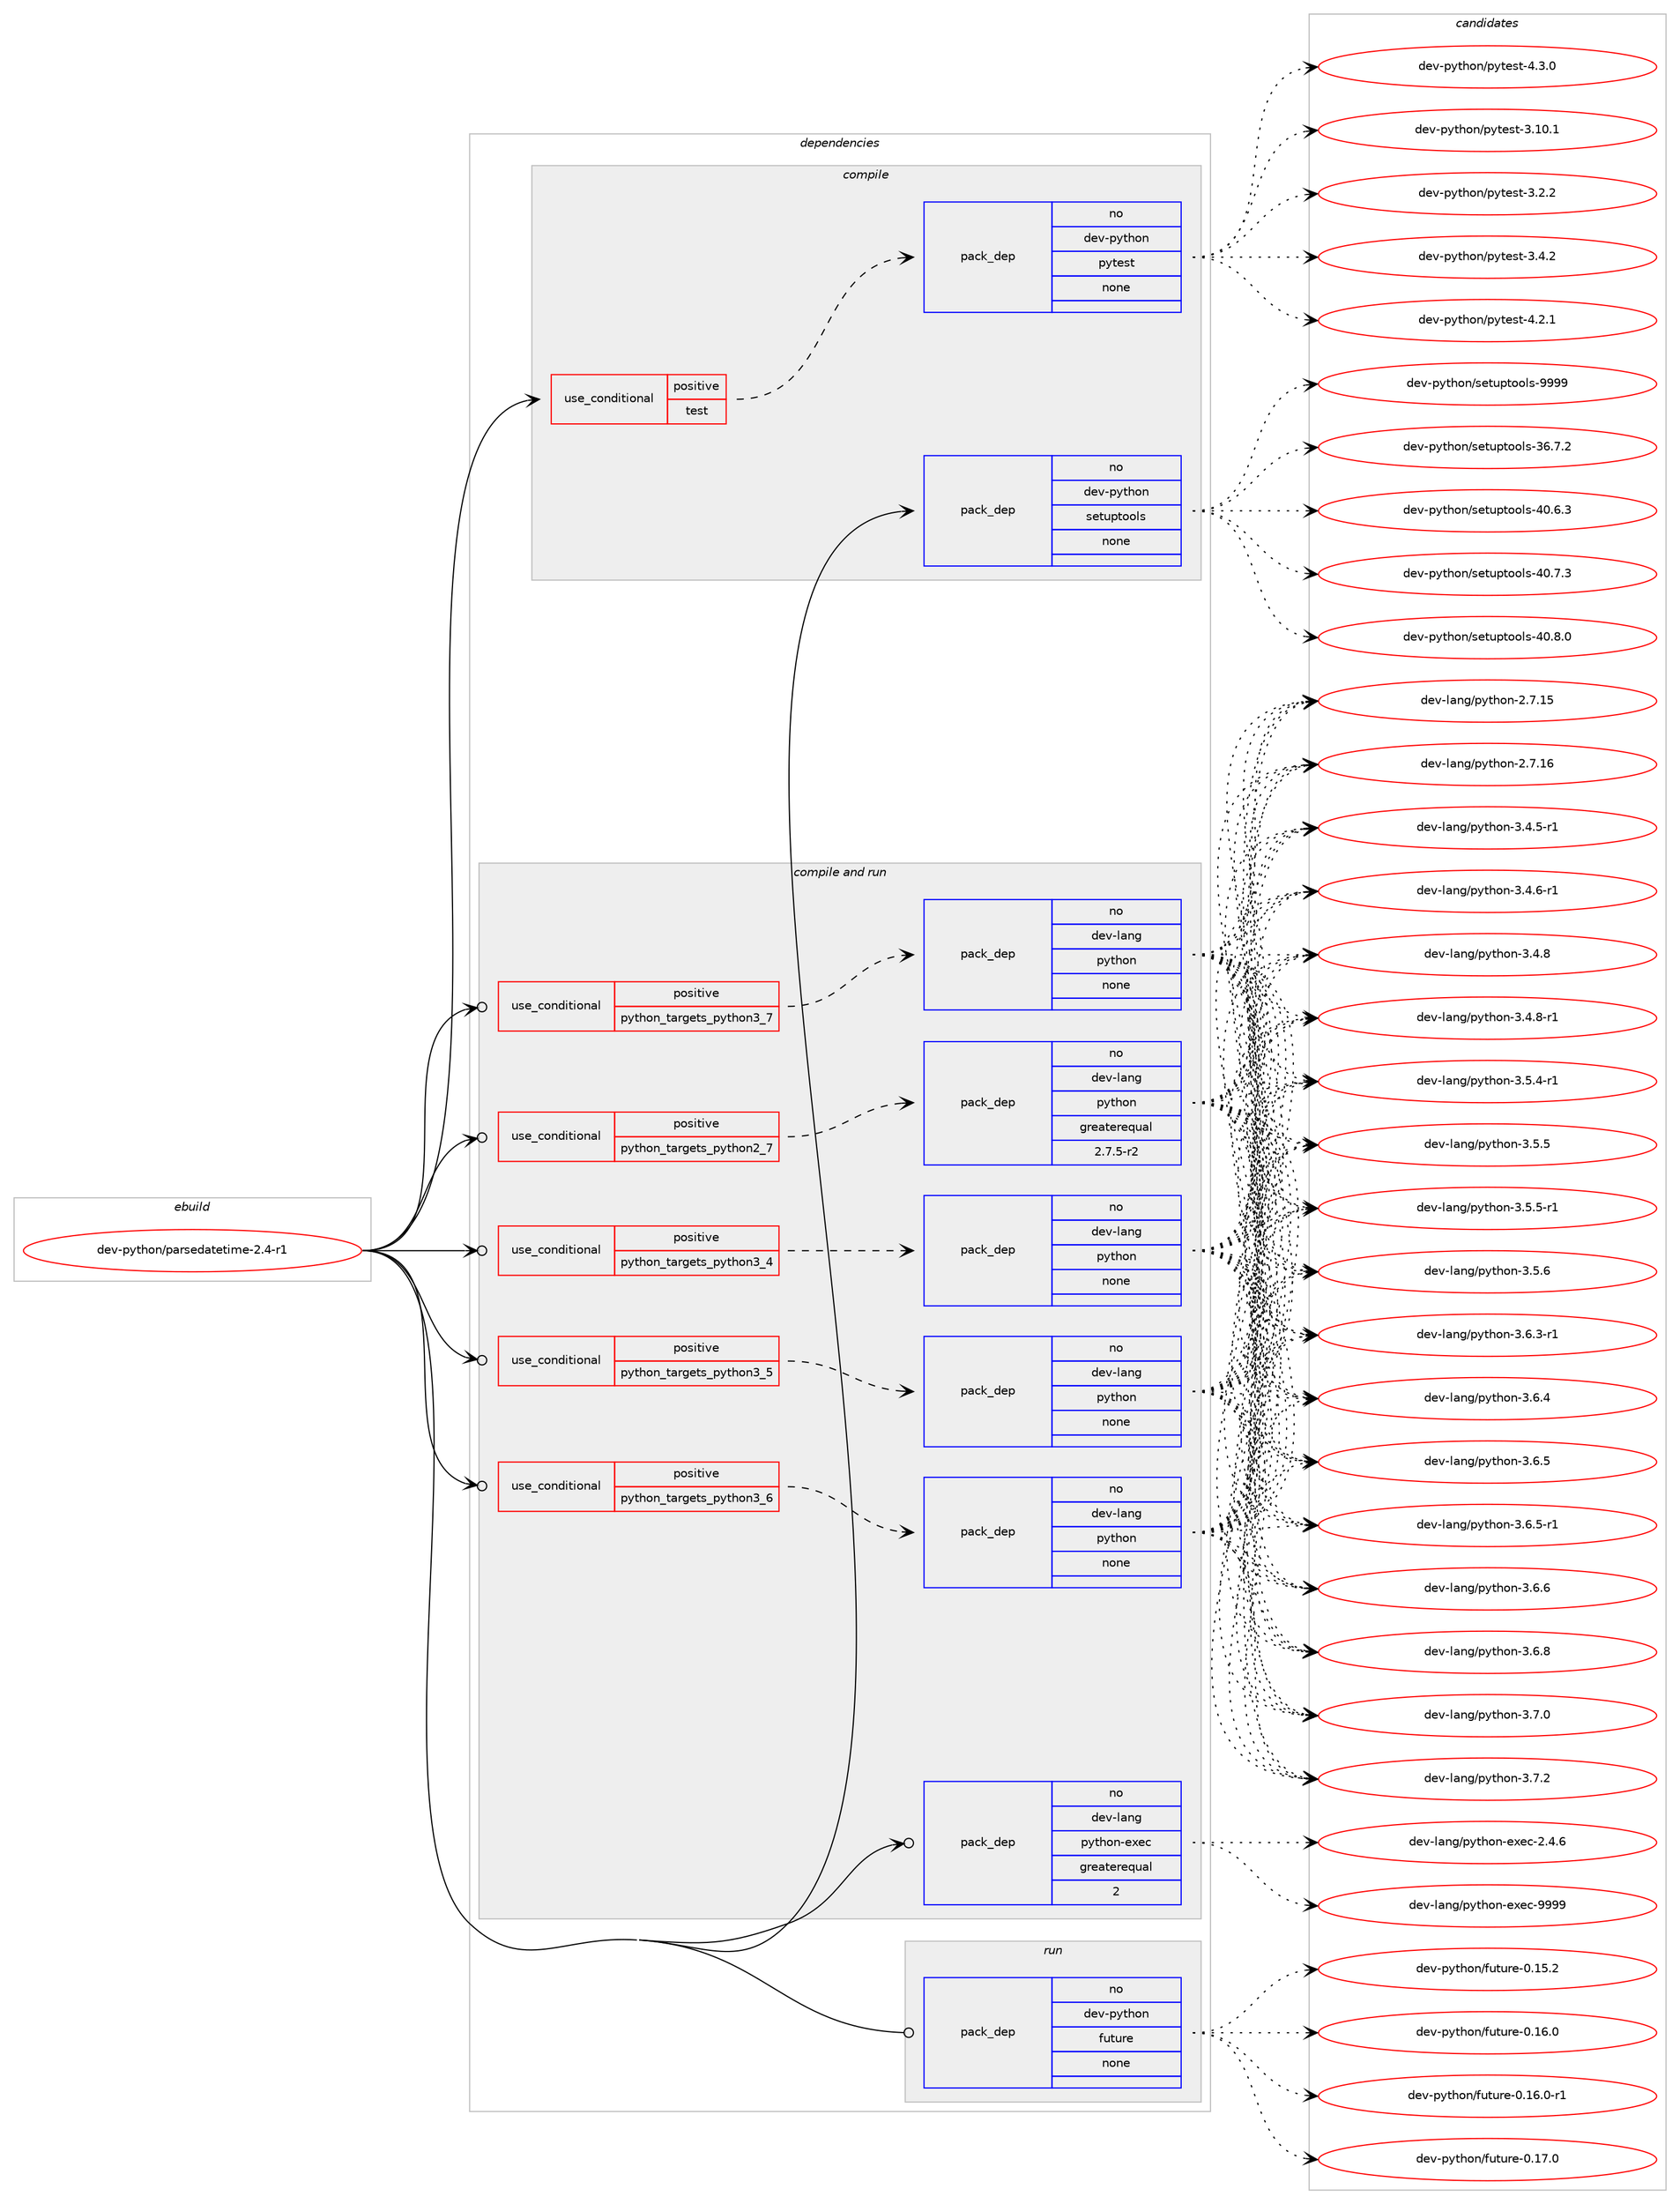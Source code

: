 digraph prolog {

# *************
# Graph options
# *************

newrank=true;
concentrate=true;
compound=true;
graph [rankdir=LR,fontname=Helvetica,fontsize=10,ranksep=1.5];#, ranksep=2.5, nodesep=0.2];
edge  [arrowhead=vee];
node  [fontname=Helvetica,fontsize=10];

# **********
# The ebuild
# **********

subgraph cluster_leftcol {
color=gray;
rank=same;
label=<<i>ebuild</i>>;
id [label="dev-python/parsedatetime-2.4-r1", color=red, width=4, href="../dev-python/parsedatetime-2.4-r1.svg"];
}

# ****************
# The dependencies
# ****************

subgraph cluster_midcol {
color=gray;
label=<<i>dependencies</i>>;
subgraph cluster_compile {
fillcolor="#eeeeee";
style=filled;
label=<<i>compile</i>>;
subgraph cond378997 {
dependency1424305 [label=<<TABLE BORDER="0" CELLBORDER="1" CELLSPACING="0" CELLPADDING="4"><TR><TD ROWSPAN="3" CELLPADDING="10">use_conditional</TD></TR><TR><TD>positive</TD></TR><TR><TD>test</TD></TR></TABLE>>, shape=none, color=red];
subgraph pack1021998 {
dependency1424306 [label=<<TABLE BORDER="0" CELLBORDER="1" CELLSPACING="0" CELLPADDING="4" WIDTH="220"><TR><TD ROWSPAN="6" CELLPADDING="30">pack_dep</TD></TR><TR><TD WIDTH="110">no</TD></TR><TR><TD>dev-python</TD></TR><TR><TD>pytest</TD></TR><TR><TD>none</TD></TR><TR><TD></TD></TR></TABLE>>, shape=none, color=blue];
}
dependency1424305:e -> dependency1424306:w [weight=20,style="dashed",arrowhead="vee"];
}
id:e -> dependency1424305:w [weight=20,style="solid",arrowhead="vee"];
subgraph pack1021999 {
dependency1424307 [label=<<TABLE BORDER="0" CELLBORDER="1" CELLSPACING="0" CELLPADDING="4" WIDTH="220"><TR><TD ROWSPAN="6" CELLPADDING="30">pack_dep</TD></TR><TR><TD WIDTH="110">no</TD></TR><TR><TD>dev-python</TD></TR><TR><TD>setuptools</TD></TR><TR><TD>none</TD></TR><TR><TD></TD></TR></TABLE>>, shape=none, color=blue];
}
id:e -> dependency1424307:w [weight=20,style="solid",arrowhead="vee"];
}
subgraph cluster_compileandrun {
fillcolor="#eeeeee";
style=filled;
label=<<i>compile and run</i>>;
subgraph cond378998 {
dependency1424308 [label=<<TABLE BORDER="0" CELLBORDER="1" CELLSPACING="0" CELLPADDING="4"><TR><TD ROWSPAN="3" CELLPADDING="10">use_conditional</TD></TR><TR><TD>positive</TD></TR><TR><TD>python_targets_python2_7</TD></TR></TABLE>>, shape=none, color=red];
subgraph pack1022000 {
dependency1424309 [label=<<TABLE BORDER="0" CELLBORDER="1" CELLSPACING="0" CELLPADDING="4" WIDTH="220"><TR><TD ROWSPAN="6" CELLPADDING="30">pack_dep</TD></TR><TR><TD WIDTH="110">no</TD></TR><TR><TD>dev-lang</TD></TR><TR><TD>python</TD></TR><TR><TD>greaterequal</TD></TR><TR><TD>2.7.5-r2</TD></TR></TABLE>>, shape=none, color=blue];
}
dependency1424308:e -> dependency1424309:w [weight=20,style="dashed",arrowhead="vee"];
}
id:e -> dependency1424308:w [weight=20,style="solid",arrowhead="odotvee"];
subgraph cond378999 {
dependency1424310 [label=<<TABLE BORDER="0" CELLBORDER="1" CELLSPACING="0" CELLPADDING="4"><TR><TD ROWSPAN="3" CELLPADDING="10">use_conditional</TD></TR><TR><TD>positive</TD></TR><TR><TD>python_targets_python3_4</TD></TR></TABLE>>, shape=none, color=red];
subgraph pack1022001 {
dependency1424311 [label=<<TABLE BORDER="0" CELLBORDER="1" CELLSPACING="0" CELLPADDING="4" WIDTH="220"><TR><TD ROWSPAN="6" CELLPADDING="30">pack_dep</TD></TR><TR><TD WIDTH="110">no</TD></TR><TR><TD>dev-lang</TD></TR><TR><TD>python</TD></TR><TR><TD>none</TD></TR><TR><TD></TD></TR></TABLE>>, shape=none, color=blue];
}
dependency1424310:e -> dependency1424311:w [weight=20,style="dashed",arrowhead="vee"];
}
id:e -> dependency1424310:w [weight=20,style="solid",arrowhead="odotvee"];
subgraph cond379000 {
dependency1424312 [label=<<TABLE BORDER="0" CELLBORDER="1" CELLSPACING="0" CELLPADDING="4"><TR><TD ROWSPAN="3" CELLPADDING="10">use_conditional</TD></TR><TR><TD>positive</TD></TR><TR><TD>python_targets_python3_5</TD></TR></TABLE>>, shape=none, color=red];
subgraph pack1022002 {
dependency1424313 [label=<<TABLE BORDER="0" CELLBORDER="1" CELLSPACING="0" CELLPADDING="4" WIDTH="220"><TR><TD ROWSPAN="6" CELLPADDING="30">pack_dep</TD></TR><TR><TD WIDTH="110">no</TD></TR><TR><TD>dev-lang</TD></TR><TR><TD>python</TD></TR><TR><TD>none</TD></TR><TR><TD></TD></TR></TABLE>>, shape=none, color=blue];
}
dependency1424312:e -> dependency1424313:w [weight=20,style="dashed",arrowhead="vee"];
}
id:e -> dependency1424312:w [weight=20,style="solid",arrowhead="odotvee"];
subgraph cond379001 {
dependency1424314 [label=<<TABLE BORDER="0" CELLBORDER="1" CELLSPACING="0" CELLPADDING="4"><TR><TD ROWSPAN="3" CELLPADDING="10">use_conditional</TD></TR><TR><TD>positive</TD></TR><TR><TD>python_targets_python3_6</TD></TR></TABLE>>, shape=none, color=red];
subgraph pack1022003 {
dependency1424315 [label=<<TABLE BORDER="0" CELLBORDER="1" CELLSPACING="0" CELLPADDING="4" WIDTH="220"><TR><TD ROWSPAN="6" CELLPADDING="30">pack_dep</TD></TR><TR><TD WIDTH="110">no</TD></TR><TR><TD>dev-lang</TD></TR><TR><TD>python</TD></TR><TR><TD>none</TD></TR><TR><TD></TD></TR></TABLE>>, shape=none, color=blue];
}
dependency1424314:e -> dependency1424315:w [weight=20,style="dashed",arrowhead="vee"];
}
id:e -> dependency1424314:w [weight=20,style="solid",arrowhead="odotvee"];
subgraph cond379002 {
dependency1424316 [label=<<TABLE BORDER="0" CELLBORDER="1" CELLSPACING="0" CELLPADDING="4"><TR><TD ROWSPAN="3" CELLPADDING="10">use_conditional</TD></TR><TR><TD>positive</TD></TR><TR><TD>python_targets_python3_7</TD></TR></TABLE>>, shape=none, color=red];
subgraph pack1022004 {
dependency1424317 [label=<<TABLE BORDER="0" CELLBORDER="1" CELLSPACING="0" CELLPADDING="4" WIDTH="220"><TR><TD ROWSPAN="6" CELLPADDING="30">pack_dep</TD></TR><TR><TD WIDTH="110">no</TD></TR><TR><TD>dev-lang</TD></TR><TR><TD>python</TD></TR><TR><TD>none</TD></TR><TR><TD></TD></TR></TABLE>>, shape=none, color=blue];
}
dependency1424316:e -> dependency1424317:w [weight=20,style="dashed",arrowhead="vee"];
}
id:e -> dependency1424316:w [weight=20,style="solid",arrowhead="odotvee"];
subgraph pack1022005 {
dependency1424318 [label=<<TABLE BORDER="0" CELLBORDER="1" CELLSPACING="0" CELLPADDING="4" WIDTH="220"><TR><TD ROWSPAN="6" CELLPADDING="30">pack_dep</TD></TR><TR><TD WIDTH="110">no</TD></TR><TR><TD>dev-lang</TD></TR><TR><TD>python-exec</TD></TR><TR><TD>greaterequal</TD></TR><TR><TD>2</TD></TR></TABLE>>, shape=none, color=blue];
}
id:e -> dependency1424318:w [weight=20,style="solid",arrowhead="odotvee"];
}
subgraph cluster_run {
fillcolor="#eeeeee";
style=filled;
label=<<i>run</i>>;
subgraph pack1022006 {
dependency1424319 [label=<<TABLE BORDER="0" CELLBORDER="1" CELLSPACING="0" CELLPADDING="4" WIDTH="220"><TR><TD ROWSPAN="6" CELLPADDING="30">pack_dep</TD></TR><TR><TD WIDTH="110">no</TD></TR><TR><TD>dev-python</TD></TR><TR><TD>future</TD></TR><TR><TD>none</TD></TR><TR><TD></TD></TR></TABLE>>, shape=none, color=blue];
}
id:e -> dependency1424319:w [weight=20,style="solid",arrowhead="odot"];
}
}

# **************
# The candidates
# **************

subgraph cluster_choices {
rank=same;
color=gray;
label=<<i>candidates</i>>;

subgraph choice1021998 {
color=black;
nodesep=1;
choice100101118451121211161041111104711212111610111511645514649484649 [label="dev-python/pytest-3.10.1", color=red, width=4,href="../dev-python/pytest-3.10.1.svg"];
choice1001011184511212111610411111047112121116101115116455146504650 [label="dev-python/pytest-3.2.2", color=red, width=4,href="../dev-python/pytest-3.2.2.svg"];
choice1001011184511212111610411111047112121116101115116455146524650 [label="dev-python/pytest-3.4.2", color=red, width=4,href="../dev-python/pytest-3.4.2.svg"];
choice1001011184511212111610411111047112121116101115116455246504649 [label="dev-python/pytest-4.2.1", color=red, width=4,href="../dev-python/pytest-4.2.1.svg"];
choice1001011184511212111610411111047112121116101115116455246514648 [label="dev-python/pytest-4.3.0", color=red, width=4,href="../dev-python/pytest-4.3.0.svg"];
dependency1424306:e -> choice100101118451121211161041111104711212111610111511645514649484649:w [style=dotted,weight="100"];
dependency1424306:e -> choice1001011184511212111610411111047112121116101115116455146504650:w [style=dotted,weight="100"];
dependency1424306:e -> choice1001011184511212111610411111047112121116101115116455146524650:w [style=dotted,weight="100"];
dependency1424306:e -> choice1001011184511212111610411111047112121116101115116455246504649:w [style=dotted,weight="100"];
dependency1424306:e -> choice1001011184511212111610411111047112121116101115116455246514648:w [style=dotted,weight="100"];
}
subgraph choice1021999 {
color=black;
nodesep=1;
choice100101118451121211161041111104711510111611711211611111110811545515446554650 [label="dev-python/setuptools-36.7.2", color=red, width=4,href="../dev-python/setuptools-36.7.2.svg"];
choice100101118451121211161041111104711510111611711211611111110811545524846544651 [label="dev-python/setuptools-40.6.3", color=red, width=4,href="../dev-python/setuptools-40.6.3.svg"];
choice100101118451121211161041111104711510111611711211611111110811545524846554651 [label="dev-python/setuptools-40.7.3", color=red, width=4,href="../dev-python/setuptools-40.7.3.svg"];
choice100101118451121211161041111104711510111611711211611111110811545524846564648 [label="dev-python/setuptools-40.8.0", color=red, width=4,href="../dev-python/setuptools-40.8.0.svg"];
choice10010111845112121116104111110471151011161171121161111111081154557575757 [label="dev-python/setuptools-9999", color=red, width=4,href="../dev-python/setuptools-9999.svg"];
dependency1424307:e -> choice100101118451121211161041111104711510111611711211611111110811545515446554650:w [style=dotted,weight="100"];
dependency1424307:e -> choice100101118451121211161041111104711510111611711211611111110811545524846544651:w [style=dotted,weight="100"];
dependency1424307:e -> choice100101118451121211161041111104711510111611711211611111110811545524846554651:w [style=dotted,weight="100"];
dependency1424307:e -> choice100101118451121211161041111104711510111611711211611111110811545524846564648:w [style=dotted,weight="100"];
dependency1424307:e -> choice10010111845112121116104111110471151011161171121161111111081154557575757:w [style=dotted,weight="100"];
}
subgraph choice1022000 {
color=black;
nodesep=1;
choice10010111845108971101034711212111610411111045504655464953 [label="dev-lang/python-2.7.15", color=red, width=4,href="../dev-lang/python-2.7.15.svg"];
choice10010111845108971101034711212111610411111045504655464954 [label="dev-lang/python-2.7.16", color=red, width=4,href="../dev-lang/python-2.7.16.svg"];
choice1001011184510897110103471121211161041111104551465246534511449 [label="dev-lang/python-3.4.5-r1", color=red, width=4,href="../dev-lang/python-3.4.5-r1.svg"];
choice1001011184510897110103471121211161041111104551465246544511449 [label="dev-lang/python-3.4.6-r1", color=red, width=4,href="../dev-lang/python-3.4.6-r1.svg"];
choice100101118451089711010347112121116104111110455146524656 [label="dev-lang/python-3.4.8", color=red, width=4,href="../dev-lang/python-3.4.8.svg"];
choice1001011184510897110103471121211161041111104551465246564511449 [label="dev-lang/python-3.4.8-r1", color=red, width=4,href="../dev-lang/python-3.4.8-r1.svg"];
choice1001011184510897110103471121211161041111104551465346524511449 [label="dev-lang/python-3.5.4-r1", color=red, width=4,href="../dev-lang/python-3.5.4-r1.svg"];
choice100101118451089711010347112121116104111110455146534653 [label="dev-lang/python-3.5.5", color=red, width=4,href="../dev-lang/python-3.5.5.svg"];
choice1001011184510897110103471121211161041111104551465346534511449 [label="dev-lang/python-3.5.5-r1", color=red, width=4,href="../dev-lang/python-3.5.5-r1.svg"];
choice100101118451089711010347112121116104111110455146534654 [label="dev-lang/python-3.5.6", color=red, width=4,href="../dev-lang/python-3.5.6.svg"];
choice1001011184510897110103471121211161041111104551465446514511449 [label="dev-lang/python-3.6.3-r1", color=red, width=4,href="../dev-lang/python-3.6.3-r1.svg"];
choice100101118451089711010347112121116104111110455146544652 [label="dev-lang/python-3.6.4", color=red, width=4,href="../dev-lang/python-3.6.4.svg"];
choice100101118451089711010347112121116104111110455146544653 [label="dev-lang/python-3.6.5", color=red, width=4,href="../dev-lang/python-3.6.5.svg"];
choice1001011184510897110103471121211161041111104551465446534511449 [label="dev-lang/python-3.6.5-r1", color=red, width=4,href="../dev-lang/python-3.6.5-r1.svg"];
choice100101118451089711010347112121116104111110455146544654 [label="dev-lang/python-3.6.6", color=red, width=4,href="../dev-lang/python-3.6.6.svg"];
choice100101118451089711010347112121116104111110455146544656 [label="dev-lang/python-3.6.8", color=red, width=4,href="../dev-lang/python-3.6.8.svg"];
choice100101118451089711010347112121116104111110455146554648 [label="dev-lang/python-3.7.0", color=red, width=4,href="../dev-lang/python-3.7.0.svg"];
choice100101118451089711010347112121116104111110455146554650 [label="dev-lang/python-3.7.2", color=red, width=4,href="../dev-lang/python-3.7.2.svg"];
dependency1424309:e -> choice10010111845108971101034711212111610411111045504655464953:w [style=dotted,weight="100"];
dependency1424309:e -> choice10010111845108971101034711212111610411111045504655464954:w [style=dotted,weight="100"];
dependency1424309:e -> choice1001011184510897110103471121211161041111104551465246534511449:w [style=dotted,weight="100"];
dependency1424309:e -> choice1001011184510897110103471121211161041111104551465246544511449:w [style=dotted,weight="100"];
dependency1424309:e -> choice100101118451089711010347112121116104111110455146524656:w [style=dotted,weight="100"];
dependency1424309:e -> choice1001011184510897110103471121211161041111104551465246564511449:w [style=dotted,weight="100"];
dependency1424309:e -> choice1001011184510897110103471121211161041111104551465346524511449:w [style=dotted,weight="100"];
dependency1424309:e -> choice100101118451089711010347112121116104111110455146534653:w [style=dotted,weight="100"];
dependency1424309:e -> choice1001011184510897110103471121211161041111104551465346534511449:w [style=dotted,weight="100"];
dependency1424309:e -> choice100101118451089711010347112121116104111110455146534654:w [style=dotted,weight="100"];
dependency1424309:e -> choice1001011184510897110103471121211161041111104551465446514511449:w [style=dotted,weight="100"];
dependency1424309:e -> choice100101118451089711010347112121116104111110455146544652:w [style=dotted,weight="100"];
dependency1424309:e -> choice100101118451089711010347112121116104111110455146544653:w [style=dotted,weight="100"];
dependency1424309:e -> choice1001011184510897110103471121211161041111104551465446534511449:w [style=dotted,weight="100"];
dependency1424309:e -> choice100101118451089711010347112121116104111110455146544654:w [style=dotted,weight="100"];
dependency1424309:e -> choice100101118451089711010347112121116104111110455146544656:w [style=dotted,weight="100"];
dependency1424309:e -> choice100101118451089711010347112121116104111110455146554648:w [style=dotted,weight="100"];
dependency1424309:e -> choice100101118451089711010347112121116104111110455146554650:w [style=dotted,weight="100"];
}
subgraph choice1022001 {
color=black;
nodesep=1;
choice10010111845108971101034711212111610411111045504655464953 [label="dev-lang/python-2.7.15", color=red, width=4,href="../dev-lang/python-2.7.15.svg"];
choice10010111845108971101034711212111610411111045504655464954 [label="dev-lang/python-2.7.16", color=red, width=4,href="../dev-lang/python-2.7.16.svg"];
choice1001011184510897110103471121211161041111104551465246534511449 [label="dev-lang/python-3.4.5-r1", color=red, width=4,href="../dev-lang/python-3.4.5-r1.svg"];
choice1001011184510897110103471121211161041111104551465246544511449 [label="dev-lang/python-3.4.6-r1", color=red, width=4,href="../dev-lang/python-3.4.6-r1.svg"];
choice100101118451089711010347112121116104111110455146524656 [label="dev-lang/python-3.4.8", color=red, width=4,href="../dev-lang/python-3.4.8.svg"];
choice1001011184510897110103471121211161041111104551465246564511449 [label="dev-lang/python-3.4.8-r1", color=red, width=4,href="../dev-lang/python-3.4.8-r1.svg"];
choice1001011184510897110103471121211161041111104551465346524511449 [label="dev-lang/python-3.5.4-r1", color=red, width=4,href="../dev-lang/python-3.5.4-r1.svg"];
choice100101118451089711010347112121116104111110455146534653 [label="dev-lang/python-3.5.5", color=red, width=4,href="../dev-lang/python-3.5.5.svg"];
choice1001011184510897110103471121211161041111104551465346534511449 [label="dev-lang/python-3.5.5-r1", color=red, width=4,href="../dev-lang/python-3.5.5-r1.svg"];
choice100101118451089711010347112121116104111110455146534654 [label="dev-lang/python-3.5.6", color=red, width=4,href="../dev-lang/python-3.5.6.svg"];
choice1001011184510897110103471121211161041111104551465446514511449 [label="dev-lang/python-3.6.3-r1", color=red, width=4,href="../dev-lang/python-3.6.3-r1.svg"];
choice100101118451089711010347112121116104111110455146544652 [label="dev-lang/python-3.6.4", color=red, width=4,href="../dev-lang/python-3.6.4.svg"];
choice100101118451089711010347112121116104111110455146544653 [label="dev-lang/python-3.6.5", color=red, width=4,href="../dev-lang/python-3.6.5.svg"];
choice1001011184510897110103471121211161041111104551465446534511449 [label="dev-lang/python-3.6.5-r1", color=red, width=4,href="../dev-lang/python-3.6.5-r1.svg"];
choice100101118451089711010347112121116104111110455146544654 [label="dev-lang/python-3.6.6", color=red, width=4,href="../dev-lang/python-3.6.6.svg"];
choice100101118451089711010347112121116104111110455146544656 [label="dev-lang/python-3.6.8", color=red, width=4,href="../dev-lang/python-3.6.8.svg"];
choice100101118451089711010347112121116104111110455146554648 [label="dev-lang/python-3.7.0", color=red, width=4,href="../dev-lang/python-3.7.0.svg"];
choice100101118451089711010347112121116104111110455146554650 [label="dev-lang/python-3.7.2", color=red, width=4,href="../dev-lang/python-3.7.2.svg"];
dependency1424311:e -> choice10010111845108971101034711212111610411111045504655464953:w [style=dotted,weight="100"];
dependency1424311:e -> choice10010111845108971101034711212111610411111045504655464954:w [style=dotted,weight="100"];
dependency1424311:e -> choice1001011184510897110103471121211161041111104551465246534511449:w [style=dotted,weight="100"];
dependency1424311:e -> choice1001011184510897110103471121211161041111104551465246544511449:w [style=dotted,weight="100"];
dependency1424311:e -> choice100101118451089711010347112121116104111110455146524656:w [style=dotted,weight="100"];
dependency1424311:e -> choice1001011184510897110103471121211161041111104551465246564511449:w [style=dotted,weight="100"];
dependency1424311:e -> choice1001011184510897110103471121211161041111104551465346524511449:w [style=dotted,weight="100"];
dependency1424311:e -> choice100101118451089711010347112121116104111110455146534653:w [style=dotted,weight="100"];
dependency1424311:e -> choice1001011184510897110103471121211161041111104551465346534511449:w [style=dotted,weight="100"];
dependency1424311:e -> choice100101118451089711010347112121116104111110455146534654:w [style=dotted,weight="100"];
dependency1424311:e -> choice1001011184510897110103471121211161041111104551465446514511449:w [style=dotted,weight="100"];
dependency1424311:e -> choice100101118451089711010347112121116104111110455146544652:w [style=dotted,weight="100"];
dependency1424311:e -> choice100101118451089711010347112121116104111110455146544653:w [style=dotted,weight="100"];
dependency1424311:e -> choice1001011184510897110103471121211161041111104551465446534511449:w [style=dotted,weight="100"];
dependency1424311:e -> choice100101118451089711010347112121116104111110455146544654:w [style=dotted,weight="100"];
dependency1424311:e -> choice100101118451089711010347112121116104111110455146544656:w [style=dotted,weight="100"];
dependency1424311:e -> choice100101118451089711010347112121116104111110455146554648:w [style=dotted,weight="100"];
dependency1424311:e -> choice100101118451089711010347112121116104111110455146554650:w [style=dotted,weight="100"];
}
subgraph choice1022002 {
color=black;
nodesep=1;
choice10010111845108971101034711212111610411111045504655464953 [label="dev-lang/python-2.7.15", color=red, width=4,href="../dev-lang/python-2.7.15.svg"];
choice10010111845108971101034711212111610411111045504655464954 [label="dev-lang/python-2.7.16", color=red, width=4,href="../dev-lang/python-2.7.16.svg"];
choice1001011184510897110103471121211161041111104551465246534511449 [label="dev-lang/python-3.4.5-r1", color=red, width=4,href="../dev-lang/python-3.4.5-r1.svg"];
choice1001011184510897110103471121211161041111104551465246544511449 [label="dev-lang/python-3.4.6-r1", color=red, width=4,href="../dev-lang/python-3.4.6-r1.svg"];
choice100101118451089711010347112121116104111110455146524656 [label="dev-lang/python-3.4.8", color=red, width=4,href="../dev-lang/python-3.4.8.svg"];
choice1001011184510897110103471121211161041111104551465246564511449 [label="dev-lang/python-3.4.8-r1", color=red, width=4,href="../dev-lang/python-3.4.8-r1.svg"];
choice1001011184510897110103471121211161041111104551465346524511449 [label="dev-lang/python-3.5.4-r1", color=red, width=4,href="../dev-lang/python-3.5.4-r1.svg"];
choice100101118451089711010347112121116104111110455146534653 [label="dev-lang/python-3.5.5", color=red, width=4,href="../dev-lang/python-3.5.5.svg"];
choice1001011184510897110103471121211161041111104551465346534511449 [label="dev-lang/python-3.5.5-r1", color=red, width=4,href="../dev-lang/python-3.5.5-r1.svg"];
choice100101118451089711010347112121116104111110455146534654 [label="dev-lang/python-3.5.6", color=red, width=4,href="../dev-lang/python-3.5.6.svg"];
choice1001011184510897110103471121211161041111104551465446514511449 [label="dev-lang/python-3.6.3-r1", color=red, width=4,href="../dev-lang/python-3.6.3-r1.svg"];
choice100101118451089711010347112121116104111110455146544652 [label="dev-lang/python-3.6.4", color=red, width=4,href="../dev-lang/python-3.6.4.svg"];
choice100101118451089711010347112121116104111110455146544653 [label="dev-lang/python-3.6.5", color=red, width=4,href="../dev-lang/python-3.6.5.svg"];
choice1001011184510897110103471121211161041111104551465446534511449 [label="dev-lang/python-3.6.5-r1", color=red, width=4,href="../dev-lang/python-3.6.5-r1.svg"];
choice100101118451089711010347112121116104111110455146544654 [label="dev-lang/python-3.6.6", color=red, width=4,href="../dev-lang/python-3.6.6.svg"];
choice100101118451089711010347112121116104111110455146544656 [label="dev-lang/python-3.6.8", color=red, width=4,href="../dev-lang/python-3.6.8.svg"];
choice100101118451089711010347112121116104111110455146554648 [label="dev-lang/python-3.7.0", color=red, width=4,href="../dev-lang/python-3.7.0.svg"];
choice100101118451089711010347112121116104111110455146554650 [label="dev-lang/python-3.7.2", color=red, width=4,href="../dev-lang/python-3.7.2.svg"];
dependency1424313:e -> choice10010111845108971101034711212111610411111045504655464953:w [style=dotted,weight="100"];
dependency1424313:e -> choice10010111845108971101034711212111610411111045504655464954:w [style=dotted,weight="100"];
dependency1424313:e -> choice1001011184510897110103471121211161041111104551465246534511449:w [style=dotted,weight="100"];
dependency1424313:e -> choice1001011184510897110103471121211161041111104551465246544511449:w [style=dotted,weight="100"];
dependency1424313:e -> choice100101118451089711010347112121116104111110455146524656:w [style=dotted,weight="100"];
dependency1424313:e -> choice1001011184510897110103471121211161041111104551465246564511449:w [style=dotted,weight="100"];
dependency1424313:e -> choice1001011184510897110103471121211161041111104551465346524511449:w [style=dotted,weight="100"];
dependency1424313:e -> choice100101118451089711010347112121116104111110455146534653:w [style=dotted,weight="100"];
dependency1424313:e -> choice1001011184510897110103471121211161041111104551465346534511449:w [style=dotted,weight="100"];
dependency1424313:e -> choice100101118451089711010347112121116104111110455146534654:w [style=dotted,weight="100"];
dependency1424313:e -> choice1001011184510897110103471121211161041111104551465446514511449:w [style=dotted,weight="100"];
dependency1424313:e -> choice100101118451089711010347112121116104111110455146544652:w [style=dotted,weight="100"];
dependency1424313:e -> choice100101118451089711010347112121116104111110455146544653:w [style=dotted,weight="100"];
dependency1424313:e -> choice1001011184510897110103471121211161041111104551465446534511449:w [style=dotted,weight="100"];
dependency1424313:e -> choice100101118451089711010347112121116104111110455146544654:w [style=dotted,weight="100"];
dependency1424313:e -> choice100101118451089711010347112121116104111110455146544656:w [style=dotted,weight="100"];
dependency1424313:e -> choice100101118451089711010347112121116104111110455146554648:w [style=dotted,weight="100"];
dependency1424313:e -> choice100101118451089711010347112121116104111110455146554650:w [style=dotted,weight="100"];
}
subgraph choice1022003 {
color=black;
nodesep=1;
choice10010111845108971101034711212111610411111045504655464953 [label="dev-lang/python-2.7.15", color=red, width=4,href="../dev-lang/python-2.7.15.svg"];
choice10010111845108971101034711212111610411111045504655464954 [label="dev-lang/python-2.7.16", color=red, width=4,href="../dev-lang/python-2.7.16.svg"];
choice1001011184510897110103471121211161041111104551465246534511449 [label="dev-lang/python-3.4.5-r1", color=red, width=4,href="../dev-lang/python-3.4.5-r1.svg"];
choice1001011184510897110103471121211161041111104551465246544511449 [label="dev-lang/python-3.4.6-r1", color=red, width=4,href="../dev-lang/python-3.4.6-r1.svg"];
choice100101118451089711010347112121116104111110455146524656 [label="dev-lang/python-3.4.8", color=red, width=4,href="../dev-lang/python-3.4.8.svg"];
choice1001011184510897110103471121211161041111104551465246564511449 [label="dev-lang/python-3.4.8-r1", color=red, width=4,href="../dev-lang/python-3.4.8-r1.svg"];
choice1001011184510897110103471121211161041111104551465346524511449 [label="dev-lang/python-3.5.4-r1", color=red, width=4,href="../dev-lang/python-3.5.4-r1.svg"];
choice100101118451089711010347112121116104111110455146534653 [label="dev-lang/python-3.5.5", color=red, width=4,href="../dev-lang/python-3.5.5.svg"];
choice1001011184510897110103471121211161041111104551465346534511449 [label="dev-lang/python-3.5.5-r1", color=red, width=4,href="../dev-lang/python-3.5.5-r1.svg"];
choice100101118451089711010347112121116104111110455146534654 [label="dev-lang/python-3.5.6", color=red, width=4,href="../dev-lang/python-3.5.6.svg"];
choice1001011184510897110103471121211161041111104551465446514511449 [label="dev-lang/python-3.6.3-r1", color=red, width=4,href="../dev-lang/python-3.6.3-r1.svg"];
choice100101118451089711010347112121116104111110455146544652 [label="dev-lang/python-3.6.4", color=red, width=4,href="../dev-lang/python-3.6.4.svg"];
choice100101118451089711010347112121116104111110455146544653 [label="dev-lang/python-3.6.5", color=red, width=4,href="../dev-lang/python-3.6.5.svg"];
choice1001011184510897110103471121211161041111104551465446534511449 [label="dev-lang/python-3.6.5-r1", color=red, width=4,href="../dev-lang/python-3.6.5-r1.svg"];
choice100101118451089711010347112121116104111110455146544654 [label="dev-lang/python-3.6.6", color=red, width=4,href="../dev-lang/python-3.6.6.svg"];
choice100101118451089711010347112121116104111110455146544656 [label="dev-lang/python-3.6.8", color=red, width=4,href="../dev-lang/python-3.6.8.svg"];
choice100101118451089711010347112121116104111110455146554648 [label="dev-lang/python-3.7.0", color=red, width=4,href="../dev-lang/python-3.7.0.svg"];
choice100101118451089711010347112121116104111110455146554650 [label="dev-lang/python-3.7.2", color=red, width=4,href="../dev-lang/python-3.7.2.svg"];
dependency1424315:e -> choice10010111845108971101034711212111610411111045504655464953:w [style=dotted,weight="100"];
dependency1424315:e -> choice10010111845108971101034711212111610411111045504655464954:w [style=dotted,weight="100"];
dependency1424315:e -> choice1001011184510897110103471121211161041111104551465246534511449:w [style=dotted,weight="100"];
dependency1424315:e -> choice1001011184510897110103471121211161041111104551465246544511449:w [style=dotted,weight="100"];
dependency1424315:e -> choice100101118451089711010347112121116104111110455146524656:w [style=dotted,weight="100"];
dependency1424315:e -> choice1001011184510897110103471121211161041111104551465246564511449:w [style=dotted,weight="100"];
dependency1424315:e -> choice1001011184510897110103471121211161041111104551465346524511449:w [style=dotted,weight="100"];
dependency1424315:e -> choice100101118451089711010347112121116104111110455146534653:w [style=dotted,weight="100"];
dependency1424315:e -> choice1001011184510897110103471121211161041111104551465346534511449:w [style=dotted,weight="100"];
dependency1424315:e -> choice100101118451089711010347112121116104111110455146534654:w [style=dotted,weight="100"];
dependency1424315:e -> choice1001011184510897110103471121211161041111104551465446514511449:w [style=dotted,weight="100"];
dependency1424315:e -> choice100101118451089711010347112121116104111110455146544652:w [style=dotted,weight="100"];
dependency1424315:e -> choice100101118451089711010347112121116104111110455146544653:w [style=dotted,weight="100"];
dependency1424315:e -> choice1001011184510897110103471121211161041111104551465446534511449:w [style=dotted,weight="100"];
dependency1424315:e -> choice100101118451089711010347112121116104111110455146544654:w [style=dotted,weight="100"];
dependency1424315:e -> choice100101118451089711010347112121116104111110455146544656:w [style=dotted,weight="100"];
dependency1424315:e -> choice100101118451089711010347112121116104111110455146554648:w [style=dotted,weight="100"];
dependency1424315:e -> choice100101118451089711010347112121116104111110455146554650:w [style=dotted,weight="100"];
}
subgraph choice1022004 {
color=black;
nodesep=1;
choice10010111845108971101034711212111610411111045504655464953 [label="dev-lang/python-2.7.15", color=red, width=4,href="../dev-lang/python-2.7.15.svg"];
choice10010111845108971101034711212111610411111045504655464954 [label="dev-lang/python-2.7.16", color=red, width=4,href="../dev-lang/python-2.7.16.svg"];
choice1001011184510897110103471121211161041111104551465246534511449 [label="dev-lang/python-3.4.5-r1", color=red, width=4,href="../dev-lang/python-3.4.5-r1.svg"];
choice1001011184510897110103471121211161041111104551465246544511449 [label="dev-lang/python-3.4.6-r1", color=red, width=4,href="../dev-lang/python-3.4.6-r1.svg"];
choice100101118451089711010347112121116104111110455146524656 [label="dev-lang/python-3.4.8", color=red, width=4,href="../dev-lang/python-3.4.8.svg"];
choice1001011184510897110103471121211161041111104551465246564511449 [label="dev-lang/python-3.4.8-r1", color=red, width=4,href="../dev-lang/python-3.4.8-r1.svg"];
choice1001011184510897110103471121211161041111104551465346524511449 [label="dev-lang/python-3.5.4-r1", color=red, width=4,href="../dev-lang/python-3.5.4-r1.svg"];
choice100101118451089711010347112121116104111110455146534653 [label="dev-lang/python-3.5.5", color=red, width=4,href="../dev-lang/python-3.5.5.svg"];
choice1001011184510897110103471121211161041111104551465346534511449 [label="dev-lang/python-3.5.5-r1", color=red, width=4,href="../dev-lang/python-3.5.5-r1.svg"];
choice100101118451089711010347112121116104111110455146534654 [label="dev-lang/python-3.5.6", color=red, width=4,href="../dev-lang/python-3.5.6.svg"];
choice1001011184510897110103471121211161041111104551465446514511449 [label="dev-lang/python-3.6.3-r1", color=red, width=4,href="../dev-lang/python-3.6.3-r1.svg"];
choice100101118451089711010347112121116104111110455146544652 [label="dev-lang/python-3.6.4", color=red, width=4,href="../dev-lang/python-3.6.4.svg"];
choice100101118451089711010347112121116104111110455146544653 [label="dev-lang/python-3.6.5", color=red, width=4,href="../dev-lang/python-3.6.5.svg"];
choice1001011184510897110103471121211161041111104551465446534511449 [label="dev-lang/python-3.6.5-r1", color=red, width=4,href="../dev-lang/python-3.6.5-r1.svg"];
choice100101118451089711010347112121116104111110455146544654 [label="dev-lang/python-3.6.6", color=red, width=4,href="../dev-lang/python-3.6.6.svg"];
choice100101118451089711010347112121116104111110455146544656 [label="dev-lang/python-3.6.8", color=red, width=4,href="../dev-lang/python-3.6.8.svg"];
choice100101118451089711010347112121116104111110455146554648 [label="dev-lang/python-3.7.0", color=red, width=4,href="../dev-lang/python-3.7.0.svg"];
choice100101118451089711010347112121116104111110455146554650 [label="dev-lang/python-3.7.2", color=red, width=4,href="../dev-lang/python-3.7.2.svg"];
dependency1424317:e -> choice10010111845108971101034711212111610411111045504655464953:w [style=dotted,weight="100"];
dependency1424317:e -> choice10010111845108971101034711212111610411111045504655464954:w [style=dotted,weight="100"];
dependency1424317:e -> choice1001011184510897110103471121211161041111104551465246534511449:w [style=dotted,weight="100"];
dependency1424317:e -> choice1001011184510897110103471121211161041111104551465246544511449:w [style=dotted,weight="100"];
dependency1424317:e -> choice100101118451089711010347112121116104111110455146524656:w [style=dotted,weight="100"];
dependency1424317:e -> choice1001011184510897110103471121211161041111104551465246564511449:w [style=dotted,weight="100"];
dependency1424317:e -> choice1001011184510897110103471121211161041111104551465346524511449:w [style=dotted,weight="100"];
dependency1424317:e -> choice100101118451089711010347112121116104111110455146534653:w [style=dotted,weight="100"];
dependency1424317:e -> choice1001011184510897110103471121211161041111104551465346534511449:w [style=dotted,weight="100"];
dependency1424317:e -> choice100101118451089711010347112121116104111110455146534654:w [style=dotted,weight="100"];
dependency1424317:e -> choice1001011184510897110103471121211161041111104551465446514511449:w [style=dotted,weight="100"];
dependency1424317:e -> choice100101118451089711010347112121116104111110455146544652:w [style=dotted,weight="100"];
dependency1424317:e -> choice100101118451089711010347112121116104111110455146544653:w [style=dotted,weight="100"];
dependency1424317:e -> choice1001011184510897110103471121211161041111104551465446534511449:w [style=dotted,weight="100"];
dependency1424317:e -> choice100101118451089711010347112121116104111110455146544654:w [style=dotted,weight="100"];
dependency1424317:e -> choice100101118451089711010347112121116104111110455146544656:w [style=dotted,weight="100"];
dependency1424317:e -> choice100101118451089711010347112121116104111110455146554648:w [style=dotted,weight="100"];
dependency1424317:e -> choice100101118451089711010347112121116104111110455146554650:w [style=dotted,weight="100"];
}
subgraph choice1022005 {
color=black;
nodesep=1;
choice1001011184510897110103471121211161041111104510112010199455046524654 [label="dev-lang/python-exec-2.4.6", color=red, width=4,href="../dev-lang/python-exec-2.4.6.svg"];
choice10010111845108971101034711212111610411111045101120101994557575757 [label="dev-lang/python-exec-9999", color=red, width=4,href="../dev-lang/python-exec-9999.svg"];
dependency1424318:e -> choice1001011184510897110103471121211161041111104510112010199455046524654:w [style=dotted,weight="100"];
dependency1424318:e -> choice10010111845108971101034711212111610411111045101120101994557575757:w [style=dotted,weight="100"];
}
subgraph choice1022006 {
color=black;
nodesep=1;
choice100101118451121211161041111104710211711611711410145484649534650 [label="dev-python/future-0.15.2", color=red, width=4,href="../dev-python/future-0.15.2.svg"];
choice100101118451121211161041111104710211711611711410145484649544648 [label="dev-python/future-0.16.0", color=red, width=4,href="../dev-python/future-0.16.0.svg"];
choice1001011184511212111610411111047102117116117114101454846495446484511449 [label="dev-python/future-0.16.0-r1", color=red, width=4,href="../dev-python/future-0.16.0-r1.svg"];
choice100101118451121211161041111104710211711611711410145484649554648 [label="dev-python/future-0.17.0", color=red, width=4,href="../dev-python/future-0.17.0.svg"];
dependency1424319:e -> choice100101118451121211161041111104710211711611711410145484649534650:w [style=dotted,weight="100"];
dependency1424319:e -> choice100101118451121211161041111104710211711611711410145484649544648:w [style=dotted,weight="100"];
dependency1424319:e -> choice1001011184511212111610411111047102117116117114101454846495446484511449:w [style=dotted,weight="100"];
dependency1424319:e -> choice100101118451121211161041111104710211711611711410145484649554648:w [style=dotted,weight="100"];
}
}

}
